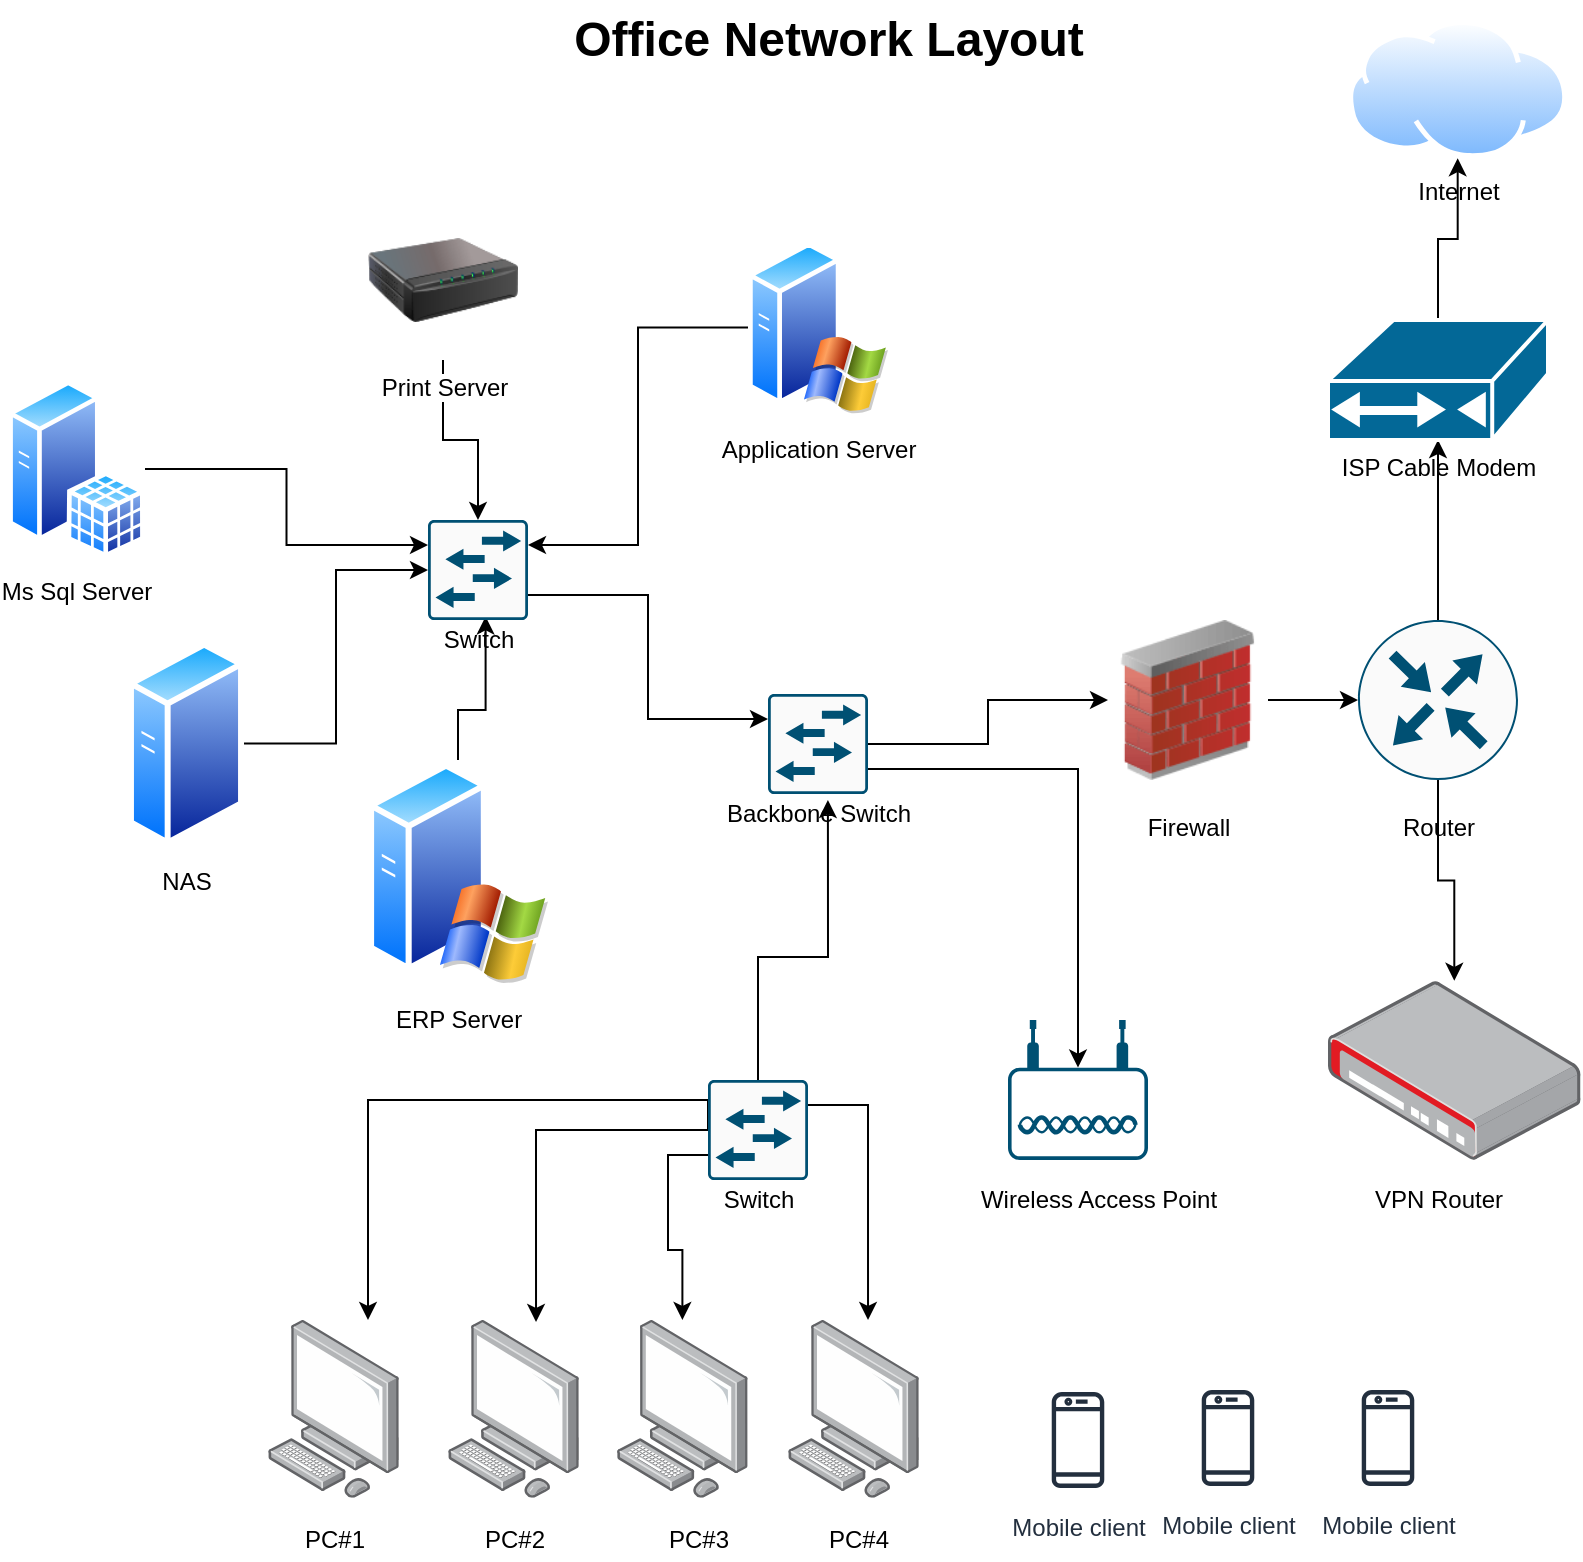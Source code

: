 <mxfile version="15.5.5" type="github">
  <diagram id="EP-S3iL2bJB0XsXoEbt5" name="Page-1">
    <mxGraphModel dx="1422" dy="762" grid="1" gridSize="10" guides="1" tooltips="1" connect="1" arrows="1" fold="1" page="1" pageScale="1" pageWidth="850" pageHeight="1100" math="0" shadow="0">
      <root>
        <mxCell id="0" />
        <mxCell id="1" parent="0" />
        <mxCell id="68LxXG4H3mV1ZYXkKBP9-35" style="edgeStyle=orthogonalEdgeStyle;rounded=0;orthogonalLoop=1;jettySize=auto;html=1;exitX=0.5;exitY=0;exitDx=0;exitDy=0;exitPerimeter=0;entryX=0.5;entryY=1;entryDx=0;entryDy=0;entryPerimeter=0;" parent="1" source="68LxXG4H3mV1ZYXkKBP9-1" target="68LxXG4H3mV1ZYXkKBP9-28" edge="1">
          <mxGeometry relative="1" as="geometry" />
        </mxCell>
        <mxCell id="jnjecxSc1p9pEfnWqlyK-21" style="edgeStyle=orthogonalEdgeStyle;rounded=0;orthogonalLoop=1;jettySize=auto;html=1;exitX=0.5;exitY=1;exitDx=0;exitDy=0;exitPerimeter=0;" edge="1" parent="1" source="68LxXG4H3mV1ZYXkKBP9-1" target="jnjecxSc1p9pEfnWqlyK-18">
          <mxGeometry relative="1" as="geometry" />
        </mxCell>
        <mxCell id="68LxXG4H3mV1ZYXkKBP9-1" value="" style="sketch=0;points=[[0.5,0,0],[1,0.5,0],[0.5,1,0],[0,0.5,0],[0.145,0.145,0],[0.856,0.145,0],[0.855,0.856,0],[0.145,0.855,0]];verticalLabelPosition=bottom;html=1;verticalAlign=top;aspect=fixed;align=center;pointerEvents=1;shape=mxgraph.cisco19.rect;prIcon=router;fillColor=#FAFAFA;strokeColor=#005073;" parent="1" vertex="1">
          <mxGeometry x="695" y="320" width="80" height="80" as="geometry" />
        </mxCell>
        <mxCell id="68LxXG4H3mV1ZYXkKBP9-16" style="edgeStyle=orthogonalEdgeStyle;rounded=0;orthogonalLoop=1;jettySize=auto;html=1;entryX=0.5;entryY=0;entryDx=0;entryDy=0;entryPerimeter=0;" parent="1" source="68LxXG4H3mV1ZYXkKBP9-3" target="68LxXG4H3mV1ZYXkKBP9-14" edge="1">
          <mxGeometry relative="1" as="geometry" />
        </mxCell>
        <mxCell id="68LxXG4H3mV1ZYXkKBP9-3" value="Print Server" style="image;html=1;image=img/lib/clip_art/networking/Print_Server_128x128.png" parent="1" vertex="1">
          <mxGeometry x="200" y="110" width="75" height="80" as="geometry" />
        </mxCell>
        <mxCell id="68LxXG4H3mV1ZYXkKBP9-17" style="edgeStyle=orthogonalEdgeStyle;rounded=0;orthogonalLoop=1;jettySize=auto;html=1;entryX=1;entryY=0.25;entryDx=0;entryDy=0;entryPerimeter=0;" parent="1" source="68LxXG4H3mV1ZYXkKBP9-4" target="68LxXG4H3mV1ZYXkKBP9-14" edge="1">
          <mxGeometry relative="1" as="geometry" />
        </mxCell>
        <mxCell id="68LxXG4H3mV1ZYXkKBP9-4" value="Application Server" style="aspect=fixed;perimeter=ellipsePerimeter;html=1;align=center;shadow=0;dashed=0;spacingTop=3;image;image=img/lib/active_directory/windows_server_2.svg;" parent="1" vertex="1">
          <mxGeometry x="390" y="130" width="70" height="87.5" as="geometry" />
        </mxCell>
        <mxCell id="68LxXG4H3mV1ZYXkKBP9-19" style="edgeStyle=orthogonalEdgeStyle;rounded=0;orthogonalLoop=1;jettySize=auto;html=1;exitX=1;exitY=0.5;exitDx=0;exitDy=0;entryX=0;entryY=0.5;entryDx=0;entryDy=0;entryPerimeter=0;" parent="1" source="68LxXG4H3mV1ZYXkKBP9-5" target="68LxXG4H3mV1ZYXkKBP9-14" edge="1">
          <mxGeometry relative="1" as="geometry" />
        </mxCell>
        <mxCell id="68LxXG4H3mV1ZYXkKBP9-5" value="NAS" style="aspect=fixed;perimeter=ellipsePerimeter;html=1;align=center;shadow=0;dashed=0;spacingTop=3;image;image=img/lib/active_directory/generic_server.svg;" parent="1" vertex="1">
          <mxGeometry x="80" y="330" width="58" height="103.57" as="geometry" />
        </mxCell>
        <mxCell id="68LxXG4H3mV1ZYXkKBP9-18" style="edgeStyle=orthogonalEdgeStyle;rounded=0;orthogonalLoop=1;jettySize=auto;html=1;entryX=0;entryY=0.25;entryDx=0;entryDy=0;entryPerimeter=0;" parent="1" source="68LxXG4H3mV1ZYXkKBP9-6" target="68LxXG4H3mV1ZYXkKBP9-14" edge="1">
          <mxGeometry relative="1" as="geometry" />
        </mxCell>
        <mxCell id="68LxXG4H3mV1ZYXkKBP9-6" value="Ms Sql Server" style="aspect=fixed;perimeter=ellipsePerimeter;html=1;align=center;shadow=0;dashed=0;spacingTop=3;image;image=img/lib/active_directory/sql_server.svg;" parent="1" vertex="1">
          <mxGeometry x="20" y="200" width="68.5" height="88.96" as="geometry" />
        </mxCell>
        <mxCell id="68LxXG4H3mV1ZYXkKBP9-20" style="edgeStyle=orthogonalEdgeStyle;rounded=0;orthogonalLoop=1;jettySize=auto;html=1;entryX=0.576;entryY=-0.09;entryDx=0;entryDy=0;entryPerimeter=0;" parent="1" source="68LxXG4H3mV1ZYXkKBP9-8" target="68LxXG4H3mV1ZYXkKBP9-15" edge="1">
          <mxGeometry relative="1" as="geometry" />
        </mxCell>
        <mxCell id="68LxXG4H3mV1ZYXkKBP9-8" value="ERP Server" style="aspect=fixed;perimeter=ellipsePerimeter;html=1;align=center;shadow=0;dashed=0;spacingTop=3;image;image=img/lib/active_directory/windows_server_2.svg;" parent="1" vertex="1">
          <mxGeometry x="200" y="390" width="90" height="112.5" as="geometry" />
        </mxCell>
        <mxCell id="68LxXG4H3mV1ZYXkKBP9-11" value="Router" style="text;html=1;align=center;verticalAlign=middle;resizable=0;points=[];autosize=1;strokeColor=none;fillColor=none;" parent="1" vertex="1">
          <mxGeometry x="710" y="413.57" width="50" height="20" as="geometry" />
        </mxCell>
        <mxCell id="68LxXG4H3mV1ZYXkKBP9-34" style="edgeStyle=orthogonalEdgeStyle;rounded=0;orthogonalLoop=1;jettySize=auto;html=1;exitX=1;exitY=0.5;exitDx=0;exitDy=0;entryX=0;entryY=0.5;entryDx=0;entryDy=0;entryPerimeter=0;" parent="1" source="68LxXG4H3mV1ZYXkKBP9-12" target="68LxXG4H3mV1ZYXkKBP9-1" edge="1">
          <mxGeometry relative="1" as="geometry" />
        </mxCell>
        <mxCell id="68LxXG4H3mV1ZYXkKBP9-12" value="" style="image;html=1;image=img/lib/clip_art/networking/Firewall_02_128x128.png" parent="1" vertex="1">
          <mxGeometry x="570" y="320" width="80" height="80" as="geometry" />
        </mxCell>
        <mxCell id="68LxXG4H3mV1ZYXkKBP9-32" style="edgeStyle=orthogonalEdgeStyle;rounded=0;orthogonalLoop=1;jettySize=auto;html=1;exitX=1;exitY=0.75;exitDx=0;exitDy=0;exitPerimeter=0;entryX=0;entryY=0.25;entryDx=0;entryDy=0;entryPerimeter=0;" parent="1" source="68LxXG4H3mV1ZYXkKBP9-14" target="68LxXG4H3mV1ZYXkKBP9-31" edge="1">
          <mxGeometry relative="1" as="geometry" />
        </mxCell>
        <mxCell id="68LxXG4H3mV1ZYXkKBP9-14" value="" style="sketch=0;points=[[0.015,0.015,0],[0.985,0.015,0],[0.985,0.985,0],[0.015,0.985,0],[0.25,0,0],[0.5,0,0],[0.75,0,0],[1,0.25,0],[1,0.5,0],[1,0.75,0],[0.75,1,0],[0.5,1,0],[0.25,1,0],[0,0.75,0],[0,0.5,0],[0,0.25,0]];verticalLabelPosition=bottom;html=1;verticalAlign=top;aspect=fixed;align=center;pointerEvents=1;shape=mxgraph.cisco19.rect;prIcon=l2_switch;fillColor=#FAFAFA;strokeColor=#005073;" parent="1" vertex="1">
          <mxGeometry x="230" y="270" width="50" height="50" as="geometry" />
        </mxCell>
        <mxCell id="68LxXG4H3mV1ZYXkKBP9-15" value="Switch" style="text;html=1;align=center;verticalAlign=middle;resizable=0;points=[];autosize=1;strokeColor=none;fillColor=none;" parent="1" vertex="1">
          <mxGeometry x="230" y="320" width="50" height="20" as="geometry" />
        </mxCell>
        <mxCell id="68LxXG4H3mV1ZYXkKBP9-23" value="Internet" style="aspect=fixed;perimeter=ellipsePerimeter;html=1;align=center;shadow=0;dashed=0;spacingTop=3;image;image=img/lib/active_directory/internet_cloud.svg;" parent="1" vertex="1">
          <mxGeometry x="690" y="20.0" width="109.68" height="69.1" as="geometry" />
        </mxCell>
        <mxCell id="68LxXG4H3mV1ZYXkKBP9-26" value="Firewall" style="text;html=1;align=center;verticalAlign=middle;resizable=0;points=[];autosize=1;strokeColor=none;fillColor=none;" parent="1" vertex="1">
          <mxGeometry x="580" y="413.57" width="60" height="20" as="geometry" />
        </mxCell>
        <mxCell id="68LxXG4H3mV1ZYXkKBP9-36" style="edgeStyle=orthogonalEdgeStyle;rounded=0;orthogonalLoop=1;jettySize=auto;html=1;" parent="1" source="68LxXG4H3mV1ZYXkKBP9-28" target="68LxXG4H3mV1ZYXkKBP9-23" edge="1">
          <mxGeometry relative="1" as="geometry" />
        </mxCell>
        <mxCell id="68LxXG4H3mV1ZYXkKBP9-28" value="" style="shape=mxgraph.cisco.modems_and_phones.cable_modem;html=1;pointerEvents=1;dashed=0;fillColor=#036897;strokeColor=#ffffff;strokeWidth=2;verticalLabelPosition=bottom;verticalAlign=top;align=center;outlineConnect=0;" parent="1" vertex="1">
          <mxGeometry x="680" y="170" width="110" height="60" as="geometry" />
        </mxCell>
        <mxCell id="68LxXG4H3mV1ZYXkKBP9-29" value="ISP Cable Modem" style="text;html=1;align=center;verticalAlign=middle;resizable=0;points=[];autosize=1;strokeColor=none;fillColor=none;" parent="1" vertex="1">
          <mxGeometry x="680" y="234.48" width="110" height="20" as="geometry" />
        </mxCell>
        <mxCell id="68LxXG4H3mV1ZYXkKBP9-33" style="edgeStyle=orthogonalEdgeStyle;rounded=0;orthogonalLoop=1;jettySize=auto;html=1;exitX=1;exitY=0.5;exitDx=0;exitDy=0;exitPerimeter=0;" parent="1" source="68LxXG4H3mV1ZYXkKBP9-31" target="68LxXG4H3mV1ZYXkKBP9-12" edge="1">
          <mxGeometry relative="1" as="geometry" />
        </mxCell>
        <mxCell id="68LxXG4H3mV1ZYXkKBP9-40" style="edgeStyle=orthogonalEdgeStyle;rounded=0;orthogonalLoop=1;jettySize=auto;html=1;exitX=1;exitY=0.75;exitDx=0;exitDy=0;exitPerimeter=0;entryX=0.5;entryY=0.34;entryDx=0;entryDy=0;entryPerimeter=0;" parent="1" source="68LxXG4H3mV1ZYXkKBP9-31" target="68LxXG4H3mV1ZYXkKBP9-38" edge="1">
          <mxGeometry relative="1" as="geometry" />
        </mxCell>
        <mxCell id="68LxXG4H3mV1ZYXkKBP9-31" value="" style="sketch=0;points=[[0.015,0.015,0],[0.985,0.015,0],[0.985,0.985,0],[0.015,0.985,0],[0.25,0,0],[0.5,0,0],[0.75,0,0],[1,0.25,0],[1,0.5,0],[1,0.75,0],[0.75,1,0],[0.5,1,0],[0.25,1,0],[0,0.75,0],[0,0.5,0],[0,0.25,0]];verticalLabelPosition=bottom;html=1;verticalAlign=top;aspect=fixed;align=center;pointerEvents=1;shape=mxgraph.cisco19.rect;prIcon=l2_switch;fillColor=#FAFAFA;strokeColor=#005073;" parent="1" vertex="1">
          <mxGeometry x="400" y="357" width="50" height="50" as="geometry" />
        </mxCell>
        <mxCell id="68LxXG4H3mV1ZYXkKBP9-37" value="Backbone Switch" style="text;html=1;align=center;verticalAlign=middle;resizable=0;points=[];autosize=1;strokeColor=none;fillColor=none;" parent="1" vertex="1">
          <mxGeometry x="370" y="407" width="110" height="20" as="geometry" />
        </mxCell>
        <mxCell id="68LxXG4H3mV1ZYXkKBP9-38" value="" style="points=[[0.03,0.36,0],[0.18,0,0],[0.5,0.34,0],[0.82,0,0],[0.97,0.36,0],[1,0.67,0],[0.975,0.975,0],[0.5,1,0],[0.025,0.975,0],[0,0.67,0]];verticalLabelPosition=bottom;sketch=0;html=1;verticalAlign=top;aspect=fixed;align=center;pointerEvents=1;shape=mxgraph.cisco19.wireless_access_point;fillColor=#005073;strokeColor=none;" parent="1" vertex="1">
          <mxGeometry x="520" y="520" width="70" height="70" as="geometry" />
        </mxCell>
        <mxCell id="68LxXG4H3mV1ZYXkKBP9-39" value="Wireless Access Point" style="text;html=1;align=center;verticalAlign=middle;resizable=0;points=[];autosize=1;strokeColor=none;fillColor=none;" parent="1" vertex="1">
          <mxGeometry x="500" y="600" width="130" height="20" as="geometry" />
        </mxCell>
        <mxCell id="68LxXG4H3mV1ZYXkKBP9-43" style="edgeStyle=orthogonalEdgeStyle;rounded=0;orthogonalLoop=1;jettySize=auto;html=1;exitX=0.5;exitY=0;exitDx=0;exitDy=0;exitPerimeter=0;entryX=0.545;entryY=0.15;entryDx=0;entryDy=0;entryPerimeter=0;" parent="1" source="68LxXG4H3mV1ZYXkKBP9-41" target="68LxXG4H3mV1ZYXkKBP9-37" edge="1">
          <mxGeometry relative="1" as="geometry" />
        </mxCell>
        <mxCell id="jnjecxSc1p9pEfnWqlyK-5" style="edgeStyle=orthogonalEdgeStyle;rounded=0;orthogonalLoop=1;jettySize=auto;html=1;exitX=0;exitY=0.5;exitDx=0;exitDy=0;exitPerimeter=0;" edge="1" parent="1" source="68LxXG4H3mV1ZYXkKBP9-41" target="jnjecxSc1p9pEfnWqlyK-1">
          <mxGeometry relative="1" as="geometry">
            <mxPoint x="190" y="575" as="targetPoint" />
            <Array as="points">
              <mxPoint x="370" y="560" />
              <mxPoint x="200" y="560" />
            </Array>
          </mxGeometry>
        </mxCell>
        <mxCell id="jnjecxSc1p9pEfnWqlyK-6" style="edgeStyle=orthogonalEdgeStyle;rounded=0;orthogonalLoop=1;jettySize=auto;html=1;exitX=0;exitY=0.5;exitDx=0;exitDy=0;exitPerimeter=0;entryX=0.671;entryY=0.011;entryDx=0;entryDy=0;entryPerimeter=0;" edge="1" parent="1" source="68LxXG4H3mV1ZYXkKBP9-41" target="jnjecxSc1p9pEfnWqlyK-2">
          <mxGeometry relative="1" as="geometry" />
        </mxCell>
        <mxCell id="jnjecxSc1p9pEfnWqlyK-8" style="edgeStyle=orthogonalEdgeStyle;rounded=0;orthogonalLoop=1;jettySize=auto;html=1;exitX=1;exitY=0.25;exitDx=0;exitDy=0;exitPerimeter=0;entryX=0.61;entryY=0;entryDx=0;entryDy=0;entryPerimeter=0;" edge="1" parent="1" source="68LxXG4H3mV1ZYXkKBP9-41" target="jnjecxSc1p9pEfnWqlyK-4">
          <mxGeometry relative="1" as="geometry" />
        </mxCell>
        <mxCell id="jnjecxSc1p9pEfnWqlyK-9" style="edgeStyle=orthogonalEdgeStyle;rounded=0;orthogonalLoop=1;jettySize=auto;html=1;exitX=0;exitY=0.75;exitDx=0;exitDy=0;exitPerimeter=0;" edge="1" parent="1" source="68LxXG4H3mV1ZYXkKBP9-41" target="jnjecxSc1p9pEfnWqlyK-3">
          <mxGeometry relative="1" as="geometry" />
        </mxCell>
        <mxCell id="68LxXG4H3mV1ZYXkKBP9-41" value="" style="sketch=0;points=[[0.015,0.015,0],[0.985,0.015,0],[0.985,0.985,0],[0.015,0.985,0],[0.25,0,0],[0.5,0,0],[0.75,0,0],[1,0.25,0],[1,0.5,0],[1,0.75,0],[0.75,1,0],[0.5,1,0],[0.25,1,0],[0,0.75,0],[0,0.5,0],[0,0.25,0]];verticalLabelPosition=bottom;html=1;verticalAlign=top;aspect=fixed;align=center;pointerEvents=1;shape=mxgraph.cisco19.rect;prIcon=l2_switch;fillColor=#FAFAFA;strokeColor=#005073;" parent="1" vertex="1">
          <mxGeometry x="370" y="550" width="50" height="50" as="geometry" />
        </mxCell>
        <mxCell id="68LxXG4H3mV1ZYXkKBP9-42" value="Switch" style="text;html=1;align=center;verticalAlign=middle;resizable=0;points=[];autosize=1;strokeColor=none;fillColor=none;" parent="1" vertex="1">
          <mxGeometry x="370" y="600" width="50" height="20" as="geometry" />
        </mxCell>
        <mxCell id="jnjecxSc1p9pEfnWqlyK-1" value="" style="points=[];aspect=fixed;html=1;align=center;shadow=0;dashed=0;image;image=img/lib/allied_telesis/computer_and_terminals/Personal_Computer.svg;" vertex="1" parent="1">
          <mxGeometry x="150" y="670" width="65.6" height="88.91" as="geometry" />
        </mxCell>
        <mxCell id="jnjecxSc1p9pEfnWqlyK-2" value="" style="points=[];aspect=fixed;html=1;align=center;shadow=0;dashed=0;image;image=img/lib/allied_telesis/computer_and_terminals/Personal_Computer.svg;" vertex="1" parent="1">
          <mxGeometry x="240" y="670" width="65.6" height="88.91" as="geometry" />
        </mxCell>
        <mxCell id="jnjecxSc1p9pEfnWqlyK-3" value="" style="points=[];aspect=fixed;html=1;align=center;shadow=0;dashed=0;image;image=img/lib/allied_telesis/computer_and_terminals/Personal_Computer.svg;" vertex="1" parent="1">
          <mxGeometry x="324.4" y="670" width="65.6" height="88.91" as="geometry" />
        </mxCell>
        <mxCell id="jnjecxSc1p9pEfnWqlyK-4" value="" style="points=[];aspect=fixed;html=1;align=center;shadow=0;dashed=0;image;image=img/lib/allied_telesis/computer_and_terminals/Personal_Computer.svg;" vertex="1" parent="1">
          <mxGeometry x="410" y="670" width="65.6" height="88.91" as="geometry" />
        </mxCell>
        <mxCell id="jnjecxSc1p9pEfnWqlyK-10" value="Mobile client" style="sketch=0;outlineConnect=0;fontColor=#232F3E;gradientColor=none;strokeColor=#232F3E;fillColor=#ffffff;dashed=0;verticalLabelPosition=bottom;verticalAlign=top;align=center;html=1;fontSize=12;fontStyle=0;aspect=fixed;shape=mxgraph.aws4.resourceIcon;resIcon=mxgraph.aws4.mobile_client;" vertex="1" parent="1">
          <mxGeometry x="600" y="699" width="60" height="60" as="geometry" />
        </mxCell>
        <mxCell id="jnjecxSc1p9pEfnWqlyK-11" value="Mobile client" style="sketch=0;outlineConnect=0;fontColor=#232F3E;gradientColor=none;strokeColor=#232F3E;fillColor=#ffffff;dashed=0;verticalLabelPosition=bottom;verticalAlign=top;align=center;html=1;fontSize=12;fontStyle=0;aspect=fixed;shape=mxgraph.aws4.resourceIcon;resIcon=mxgraph.aws4.mobile_client;" vertex="1" parent="1">
          <mxGeometry x="680" y="699" width="60" height="60" as="geometry" />
        </mxCell>
        <mxCell id="jnjecxSc1p9pEfnWqlyK-12" value="Mobile client" style="sketch=0;outlineConnect=0;fontColor=#232F3E;gradientColor=none;strokeColor=#232F3E;fillColor=#ffffff;dashed=0;verticalLabelPosition=bottom;verticalAlign=top;align=center;html=1;fontSize=12;fontStyle=0;aspect=fixed;shape=mxgraph.aws4.resourceIcon;resIcon=mxgraph.aws4.mobile_client;" vertex="1" parent="1">
          <mxGeometry x="525" y="700" width="60" height="60" as="geometry" />
        </mxCell>
        <mxCell id="jnjecxSc1p9pEfnWqlyK-13" value="PC#1" style="text;html=1;align=center;verticalAlign=middle;resizable=0;points=[];autosize=1;strokeColor=none;fillColor=none;" vertex="1" parent="1">
          <mxGeometry x="157.8" y="770" width="50" height="20" as="geometry" />
        </mxCell>
        <mxCell id="jnjecxSc1p9pEfnWqlyK-14" value="PC#2" style="text;html=1;align=center;verticalAlign=middle;resizable=0;points=[];autosize=1;strokeColor=none;fillColor=none;" vertex="1" parent="1">
          <mxGeometry x="247.8" y="770" width="50" height="20" as="geometry" />
        </mxCell>
        <mxCell id="jnjecxSc1p9pEfnWqlyK-15" value="PC#3" style="text;html=1;align=center;verticalAlign=middle;resizable=0;points=[];autosize=1;strokeColor=none;fillColor=none;" vertex="1" parent="1">
          <mxGeometry x="340.0" y="770" width="50" height="20" as="geometry" />
        </mxCell>
        <mxCell id="jnjecxSc1p9pEfnWqlyK-16" value="PC#4" style="text;html=1;align=center;verticalAlign=middle;resizable=0;points=[];autosize=1;strokeColor=none;fillColor=none;" vertex="1" parent="1">
          <mxGeometry x="420.0" y="770" width="50" height="20" as="geometry" />
        </mxCell>
        <mxCell id="jnjecxSc1p9pEfnWqlyK-18" value="" style="points=[];aspect=fixed;html=1;align=center;shadow=0;dashed=0;image;image=img/lib/allied_telesis/security/Router_VPN.svg;" vertex="1" parent="1">
          <mxGeometry x="680" y="500.4" width="126.25" height="89.6" as="geometry" />
        </mxCell>
        <mxCell id="jnjecxSc1p9pEfnWqlyK-19" value="VPN Router" style="text;html=1;align=center;verticalAlign=middle;resizable=0;points=[];autosize=1;strokeColor=none;fillColor=none;" vertex="1" parent="1">
          <mxGeometry x="695" y="600" width="80" height="20" as="geometry" />
        </mxCell>
        <mxCell id="jnjecxSc1p9pEfnWqlyK-22" value="Office Network Layout" style="text;strokeColor=none;fillColor=none;html=1;fontSize=24;fontStyle=1;verticalAlign=middle;align=center;" vertex="1" parent="1">
          <mxGeometry x="380" y="10" width="100" height="40" as="geometry" />
        </mxCell>
      </root>
    </mxGraphModel>
  </diagram>
</mxfile>
